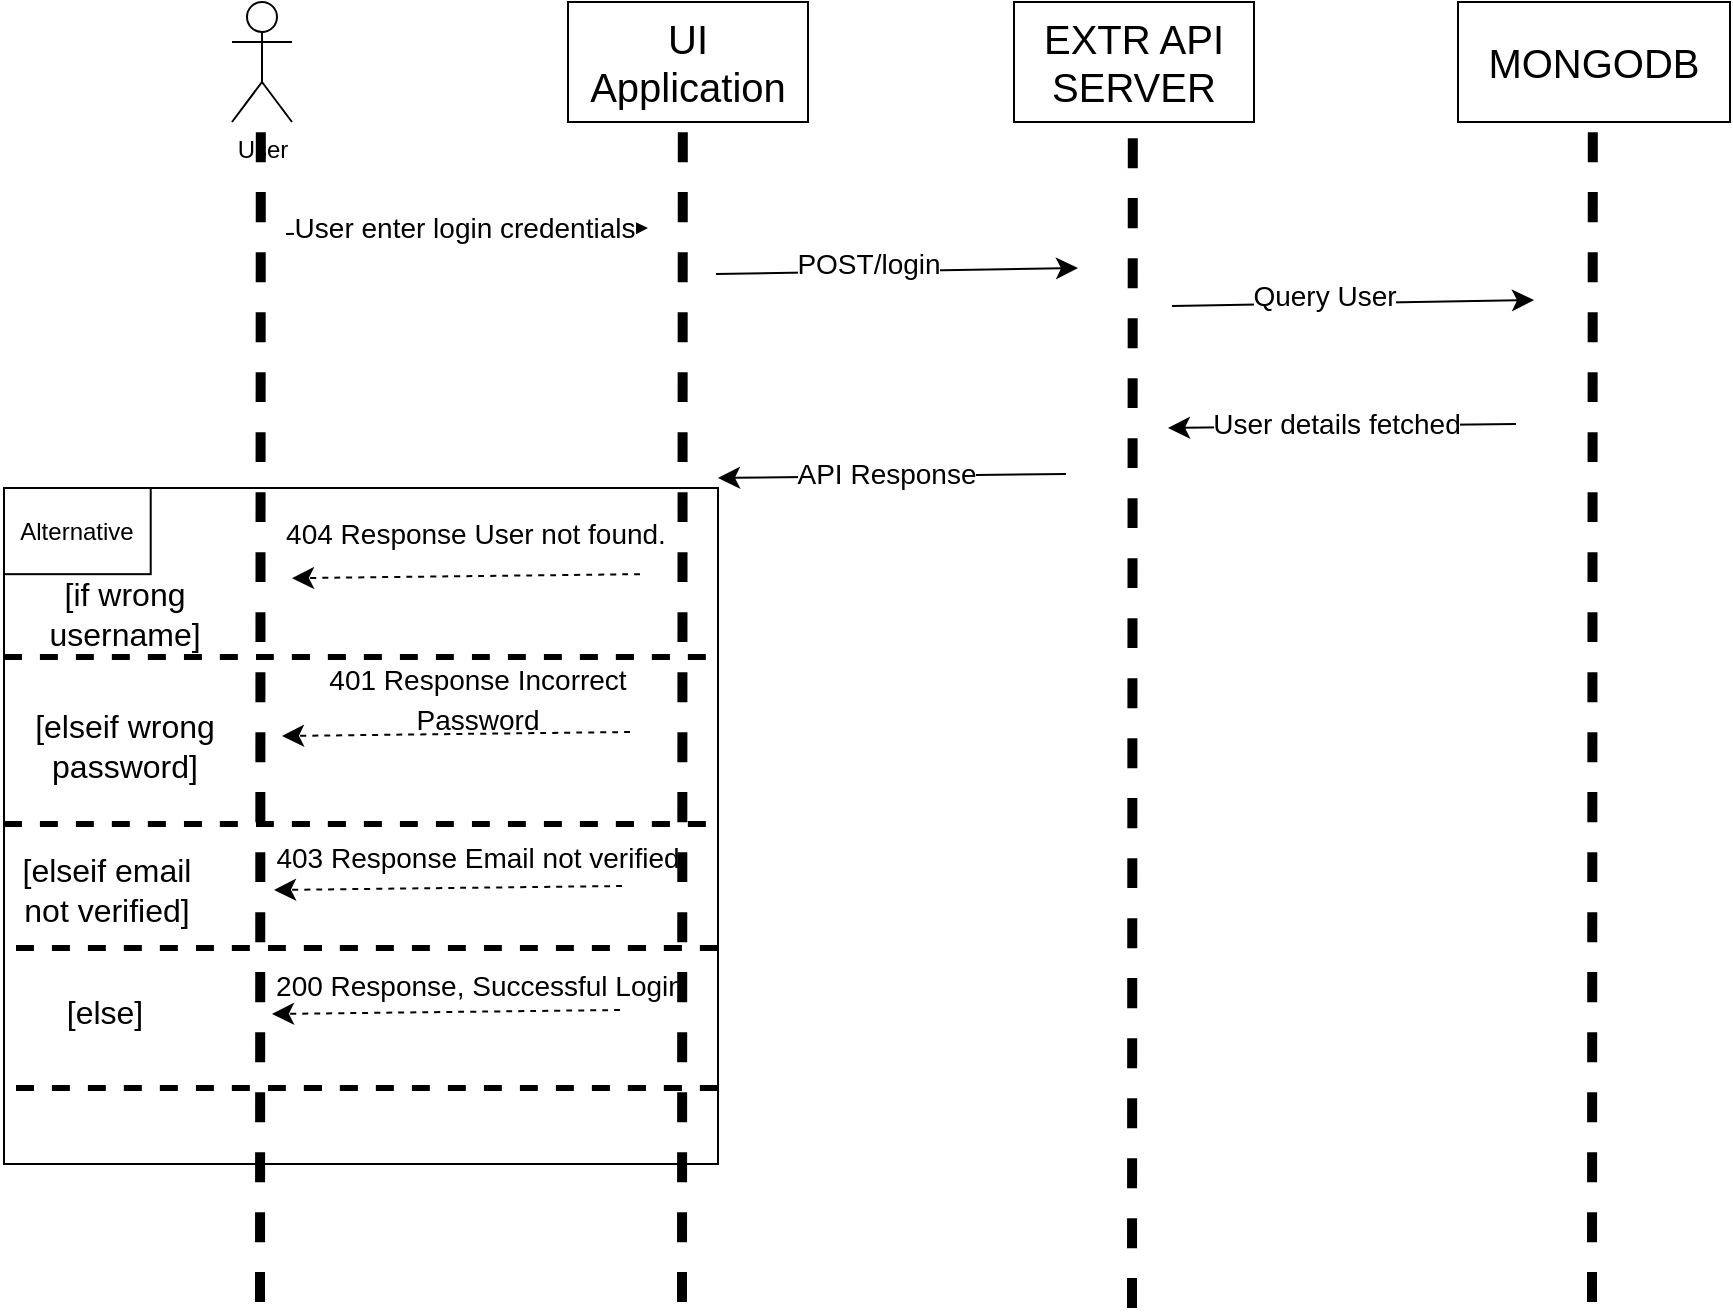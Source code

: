<mxfile version="24.9.0">
  <diagram name="Page-1" id="iBLRJY-gE2kyyVANsL76">
    <mxGraphModel dx="2171" dy="1427" grid="0" gridSize="10" guides="1" tooltips="1" connect="1" arrows="1" fold="1" page="0" pageScale="1" pageWidth="1100" pageHeight="850" math="0" shadow="0">
      <root>
        <mxCell id="0" />
        <mxCell id="1" parent="0" />
        <mxCell id="06jpUtFlK6CPKatlT8Im-50" value="" style="group" parent="1" vertex="1" connectable="0">
          <mxGeometry x="-968" y="-365" width="370" height="413" as="geometry" />
        </mxCell>
        <mxCell id="06jpUtFlK6CPKatlT8Im-46" value="" style="rounded=0;whiteSpace=wrap;html=1;fillColor=none;" parent="06jpUtFlK6CPKatlT8Im-50" vertex="1">
          <mxGeometry x="-41" width="357" height="338" as="geometry" />
        </mxCell>
        <mxCell id="06jpUtFlK6CPKatlT8Im-49" value="Alternative" style="rounded=0;whiteSpace=wrap;html=1;fillColor=none;" parent="06jpUtFlK6CPKatlT8Im-50" vertex="1">
          <mxGeometry x="-41" width="73.357" height="43.083" as="geometry" />
        </mxCell>
        <mxCell id="06jpUtFlK6CPKatlT8Im-53" value="" style="endArrow=classic;html=1;rounded=0;fontSize=12;startSize=8;endSize=8;curved=1;dashed=1;" parent="06jpUtFlK6CPKatlT8Im-50" edge="1">
          <mxGeometry width="50" height="50" relative="1" as="geometry">
            <mxPoint x="268" y="199" as="sourcePoint" />
            <mxPoint x="94" y="201" as="targetPoint" />
          </mxGeometry>
        </mxCell>
        <mxCell id="06jpUtFlK6CPKatlT8Im-60" value="" style="endArrow=none;dashed=1;html=1;rounded=0;fontSize=12;startSize=8;endSize=8;curved=1;exitX=0;exitY=0.25;exitDx=0;exitDy=0;entryX=1;entryY=0.25;entryDx=0;entryDy=0;strokeWidth=3;" parent="06jpUtFlK6CPKatlT8Im-50" source="06jpUtFlK6CPKatlT8Im-46" target="06jpUtFlK6CPKatlT8Im-46" edge="1">
          <mxGeometry width="50" height="50" relative="1" as="geometry">
            <mxPoint x="340" y="190" as="sourcePoint" />
            <mxPoint x="390" y="140" as="targetPoint" />
          </mxGeometry>
        </mxCell>
        <mxCell id="06jpUtFlK6CPKatlT8Im-62" value="" style="endArrow=classic;html=1;rounded=0;fontSize=12;startSize=8;endSize=8;curved=1;dashed=1;" parent="06jpUtFlK6CPKatlT8Im-50" edge="1">
          <mxGeometry width="50" height="50" relative="1" as="geometry">
            <mxPoint x="277" y="43.08" as="sourcePoint" />
            <mxPoint x="103" y="45.08" as="targetPoint" />
          </mxGeometry>
        </mxCell>
        <mxCell id="06jpUtFlK6CPKatlT8Im-64" value="[if wrong username]" style="text;html=1;align=center;verticalAlign=middle;whiteSpace=wrap;rounded=0;fontSize=16;" parent="06jpUtFlK6CPKatlT8Im-50" vertex="1">
          <mxGeometry x="-32" y="48" width="103" height="30" as="geometry" />
        </mxCell>
        <mxCell id="06jpUtFlK6CPKatlT8Im-65" value="" style="endArrow=none;dashed=1;html=1;rounded=0;fontSize=12;startSize=8;endSize=8;curved=1;exitX=0;exitY=0.25;exitDx=0;exitDy=0;entryX=1;entryY=0.25;entryDx=0;entryDy=0;strokeWidth=3;" parent="06jpUtFlK6CPKatlT8Im-50" edge="1">
          <mxGeometry width="50" height="50" relative="1" as="geometry">
            <mxPoint x="-41" y="168" as="sourcePoint" />
            <mxPoint x="316" y="168" as="targetPoint" />
          </mxGeometry>
        </mxCell>
        <mxCell id="06jpUtFlK6CPKatlT8Im-69" value="[elseif wrong password]" style="text;html=1;align=center;verticalAlign=middle;whiteSpace=wrap;rounded=0;fontSize=16;" parent="06jpUtFlK6CPKatlT8Im-50" vertex="1">
          <mxGeometry x="-32" y="114" width="103" height="30" as="geometry" />
        </mxCell>
        <mxCell id="06jpUtFlK6CPKatlT8Im-71" value="[elseif email not verified]" style="text;html=1;align=center;verticalAlign=middle;whiteSpace=wrap;rounded=0;fontSize=16;" parent="06jpUtFlK6CPKatlT8Im-50" vertex="1">
          <mxGeometry x="-41" y="185.5" width="103" height="30" as="geometry" />
        </mxCell>
        <mxCell id="06jpUtFlK6CPKatlT8Im-73" value="[else]" style="text;html=1;align=center;verticalAlign=middle;whiteSpace=wrap;rounded=0;fontSize=16;" parent="06jpUtFlK6CPKatlT8Im-50" vertex="1">
          <mxGeometry x="-42" y="247" width="103" height="30" as="geometry" />
        </mxCell>
        <mxCell id="06jpUtFlK6CPKatlT8Im-75" value="" style="endArrow=classic;html=1;rounded=0;fontSize=12;startSize=8;endSize=8;curved=1;dashed=1;" parent="06jpUtFlK6CPKatlT8Im-50" edge="1">
          <mxGeometry width="50" height="50" relative="1" as="geometry">
            <mxPoint x="267" y="261" as="sourcePoint" />
            <mxPoint x="93" y="263" as="targetPoint" />
          </mxGeometry>
        </mxCell>
        <mxCell id="06jpUtFlK6CPKatlT8Im-70" value="" style="endArrow=none;dashed=1;html=1;rounded=0;fontSize=12;startSize=8;endSize=8;curved=1;exitX=0;exitY=0.25;exitDx=0;exitDy=0;entryX=1;entryY=0.25;entryDx=0;entryDy=0;strokeWidth=3;" parent="06jpUtFlK6CPKatlT8Im-50" edge="1">
          <mxGeometry width="50" height="50" relative="1" as="geometry">
            <mxPoint x="-35" y="230" as="sourcePoint" />
            <mxPoint x="322" y="230" as="targetPoint" />
          </mxGeometry>
        </mxCell>
        <mxCell id="06jpUtFlK6CPKatlT8Im-72" value="" style="endArrow=none;dashed=1;html=1;rounded=0;fontSize=12;startSize=8;endSize=8;curved=1;exitX=0;exitY=0.25;exitDx=0;exitDy=0;entryX=1;entryY=0.25;entryDx=0;entryDy=0;strokeWidth=3;" parent="06jpUtFlK6CPKatlT8Im-50" edge="1">
          <mxGeometry width="50" height="50" relative="1" as="geometry">
            <mxPoint x="-35" y="300" as="sourcePoint" />
            <mxPoint x="322" y="300" as="targetPoint" />
          </mxGeometry>
        </mxCell>
        <mxCell id="dnPCXCKaiIPUW16wsFYT-12" value="&lt;font style=&quot;font-size: 14px;&quot;&gt;404 Response User not found.&lt;/font&gt;" style="text;html=1;align=center;verticalAlign=middle;whiteSpace=wrap;rounded=0;fontSize=16;" vertex="1" parent="06jpUtFlK6CPKatlT8Im-50">
          <mxGeometry x="91" y="6.54" width="208" height="30" as="geometry" />
        </mxCell>
        <mxCell id="06jpUtFlK6CPKatlT8Im-66" value="" style="endArrow=classic;html=1;rounded=0;fontSize=12;startSize=8;endSize=8;curved=1;dashed=1;" parent="06jpUtFlK6CPKatlT8Im-50" edge="1">
          <mxGeometry width="50" height="50" relative="1" as="geometry">
            <mxPoint x="272" y="122" as="sourcePoint" />
            <mxPoint x="98" y="124" as="targetPoint" />
          </mxGeometry>
        </mxCell>
        <mxCell id="06jpUtFlK6CPKatlT8Im-3" value="User" style="shape=umlActor;verticalLabelPosition=bottom;verticalAlign=top;html=1;outlineConnect=0;" parent="1" vertex="1">
          <mxGeometry x="-895" y="-608" width="30" height="60" as="geometry" />
        </mxCell>
        <mxCell id="06jpUtFlK6CPKatlT8Im-4" value="&lt;span style=&quot;font-size: 20px;&quot;&gt;EXTR API SERVER&lt;/span&gt;" style="rounded=0;whiteSpace=wrap;html=1;" parent="1" vertex="1">
          <mxGeometry x="-504" y="-608" width="120" height="60" as="geometry" />
        </mxCell>
        <mxCell id="06jpUtFlK6CPKatlT8Im-6" value="&lt;span style=&quot;font-size: 20px;&quot;&gt;MONGODB&lt;/span&gt;" style="rounded=0;whiteSpace=wrap;html=1;" parent="1" vertex="1">
          <mxGeometry x="-282" y="-608" width="136" height="60" as="geometry" />
        </mxCell>
        <mxCell id="06jpUtFlK6CPKatlT8Im-9" value="" style="endArrow=none;dashed=1;html=1;rounded=0;fontSize=12;startSize=8;endSize=8;curved=1;strokeWidth=5;" parent="1" edge="1">
          <mxGeometry width="50" height="50" relative="1" as="geometry">
            <mxPoint x="-670" y="42" as="sourcePoint" />
            <mxPoint x="-669.59" y="-548" as="targetPoint" />
          </mxGeometry>
        </mxCell>
        <mxCell id="06jpUtFlK6CPKatlT8Im-11" value="" style="endArrow=none;dashed=1;html=1;rounded=0;fontSize=12;startSize=8;endSize=8;curved=1;strokeWidth=5;" parent="1" edge="1">
          <mxGeometry width="50" height="50" relative="1" as="geometry">
            <mxPoint x="-445" y="45" as="sourcePoint" />
            <mxPoint x="-444.59" y="-545" as="targetPoint" />
          </mxGeometry>
        </mxCell>
        <mxCell id="06jpUtFlK6CPKatlT8Im-13" value="" style="endArrow=none;dashed=1;html=1;rounded=0;fontSize=12;startSize=8;endSize=8;curved=1;strokeWidth=5;" parent="1" edge="1">
          <mxGeometry width="50" height="50" relative="1" as="geometry">
            <mxPoint x="-215" y="42" as="sourcePoint" />
            <mxPoint x="-214.59" y="-548" as="targetPoint" />
          </mxGeometry>
        </mxCell>
        <mxCell id="06jpUtFlK6CPKatlT8Im-14" value="" style="endArrow=classic;html=1;rounded=0;fontSize=12;startSize=8;endSize=8;curved=1;" parent="1" edge="1">
          <mxGeometry width="50" height="50" relative="1" as="geometry">
            <mxPoint x="-653" y="-472" as="sourcePoint" />
            <mxPoint x="-472" y="-475" as="targetPoint" />
          </mxGeometry>
        </mxCell>
        <mxCell id="06jpUtFlK6CPKatlT8Im-16" value="&lt;font style=&quot;font-size: 14px;&quot;&gt;POST/login&lt;/font&gt;" style="edgeLabel;html=1;align=center;verticalAlign=middle;resizable=0;points=[];fontSize=12;" parent="06jpUtFlK6CPKatlT8Im-14" vertex="1" connectable="0">
          <mxGeometry x="-0.158" y="4" relative="1" as="geometry">
            <mxPoint as="offset" />
          </mxGeometry>
        </mxCell>
        <mxCell id="06jpUtFlK6CPKatlT8Im-20" value="" style="endArrow=classic;html=1;rounded=0;fontSize=12;startSize=8;endSize=8;curved=1;" parent="1" edge="1">
          <mxGeometry width="50" height="50" relative="1" as="geometry">
            <mxPoint x="-425" y="-456" as="sourcePoint" />
            <mxPoint x="-244" y="-459" as="targetPoint" />
          </mxGeometry>
        </mxCell>
        <mxCell id="06jpUtFlK6CPKatlT8Im-21" value="&lt;font style=&quot;font-size: 14px;&quot;&gt;Query User&lt;/font&gt;" style="edgeLabel;html=1;align=center;verticalAlign=middle;resizable=0;points=[];fontSize=12;" parent="06jpUtFlK6CPKatlT8Im-20" vertex="1" connectable="0">
          <mxGeometry x="-0.158" y="4" relative="1" as="geometry">
            <mxPoint as="offset" />
          </mxGeometry>
        </mxCell>
        <mxCell id="06jpUtFlK6CPKatlT8Im-34" value="" style="endArrow=classic;html=1;rounded=0;fontSize=12;startSize=8;endSize=8;curved=1;" parent="1" edge="1">
          <mxGeometry width="50" height="50" relative="1" as="geometry">
            <mxPoint x="-253" y="-397" as="sourcePoint" />
            <mxPoint x="-427" y="-395" as="targetPoint" />
          </mxGeometry>
        </mxCell>
        <mxCell id="06jpUtFlK6CPKatlT8Im-37" value="&lt;font style=&quot;font-size: 14px;&quot;&gt;User details fetched&lt;/font&gt;" style="edgeLabel;html=1;align=center;verticalAlign=middle;resizable=0;points=[];fontSize=12;" parent="06jpUtFlK6CPKatlT8Im-34" vertex="1" connectable="0">
          <mxGeometry x="0.048" y="-1" relative="1" as="geometry">
            <mxPoint x="1" as="offset" />
          </mxGeometry>
        </mxCell>
        <mxCell id="x3w0C0bRtv-WAbDGBeUA-3" value="&lt;span style=&quot;font-size: 20px;&quot;&gt;UI Application&lt;/span&gt;" style="rounded=0;whiteSpace=wrap;html=1;" parent="1" vertex="1">
          <mxGeometry x="-727" y="-608" width="120" height="60" as="geometry" />
        </mxCell>
        <mxCell id="dnPCXCKaiIPUW16wsFYT-2" value="" style="endArrow=none;dashed=1;html=1;rounded=0;fontSize=12;startSize=8;endSize=8;curved=1;strokeWidth=5;" edge="1" parent="1">
          <mxGeometry width="50" height="50" relative="1" as="geometry">
            <mxPoint x="-881" y="42" as="sourcePoint" />
            <mxPoint x="-880.59" y="-548" as="targetPoint" />
          </mxGeometry>
        </mxCell>
        <mxCell id="dnPCXCKaiIPUW16wsFYT-3" value="" style="endArrow=classic;html=1;rounded=0;fontSize=12;startSize=8;endSize=8;curved=1;" edge="1" parent="1">
          <mxGeometry width="50" height="50" relative="1" as="geometry">
            <mxPoint x="-868" y="-492" as="sourcePoint" />
            <mxPoint x="-687" y="-495" as="targetPoint" />
          </mxGeometry>
        </mxCell>
        <mxCell id="dnPCXCKaiIPUW16wsFYT-8" value="&lt;font style=&quot;font-size: 14px;&quot;&gt;User enter login credentials&lt;/font&gt;" style="edgeLabel;html=1;align=center;verticalAlign=middle;resizable=0;points=[];fontSize=12;" vertex="1" connectable="0" parent="dnPCXCKaiIPUW16wsFYT-3">
          <mxGeometry x="-0.032" y="2" relative="1" as="geometry">
            <mxPoint x="1" as="offset" />
          </mxGeometry>
        </mxCell>
        <mxCell id="dnPCXCKaiIPUW16wsFYT-9" value="" style="endArrow=classic;html=1;rounded=0;fontSize=12;startSize=8;endSize=8;curved=1;" edge="1" parent="1">
          <mxGeometry width="50" height="50" relative="1" as="geometry">
            <mxPoint x="-478" y="-372" as="sourcePoint" />
            <mxPoint x="-652" y="-370" as="targetPoint" />
          </mxGeometry>
        </mxCell>
        <mxCell id="dnPCXCKaiIPUW16wsFYT-10" value="&lt;font style=&quot;font-size: 14px;&quot;&gt;API Response&lt;/font&gt;" style="edgeLabel;html=1;align=center;verticalAlign=middle;resizable=0;points=[];fontSize=12;" vertex="1" connectable="0" parent="dnPCXCKaiIPUW16wsFYT-9">
          <mxGeometry x="0.048" y="-1" relative="1" as="geometry">
            <mxPoint x="1" as="offset" />
          </mxGeometry>
        </mxCell>
        <mxCell id="dnPCXCKaiIPUW16wsFYT-13" value="&lt;font style=&quot;font-size: 14px;&quot;&gt;401 Response Incorrect Password&lt;/font&gt;" style="text;html=1;align=center;verticalAlign=middle;whiteSpace=wrap;rounded=0;fontSize=16;" vertex="1" parent="1">
          <mxGeometry x="-876" y="-275.46" width="208" height="30" as="geometry" />
        </mxCell>
        <mxCell id="dnPCXCKaiIPUW16wsFYT-14" value="&lt;span style=&quot;font-size: 14px;&quot;&gt;403 Response Email not verified&lt;/span&gt;" style="text;html=1;align=center;verticalAlign=middle;whiteSpace=wrap;rounded=0;fontSize=16;" vertex="1" parent="1">
          <mxGeometry x="-876" y="-196.46" width="208" height="30" as="geometry" />
        </mxCell>
        <mxCell id="dnPCXCKaiIPUW16wsFYT-15" value="&lt;span style=&quot;font-size: 14px;&quot;&gt;200 Response, Successful Login&lt;/span&gt;" style="text;html=1;align=center;verticalAlign=middle;whiteSpace=wrap;rounded=0;fontSize=16;" vertex="1" parent="1">
          <mxGeometry x="-875" y="-132.46" width="208" height="30" as="geometry" />
        </mxCell>
      </root>
    </mxGraphModel>
  </diagram>
</mxfile>
